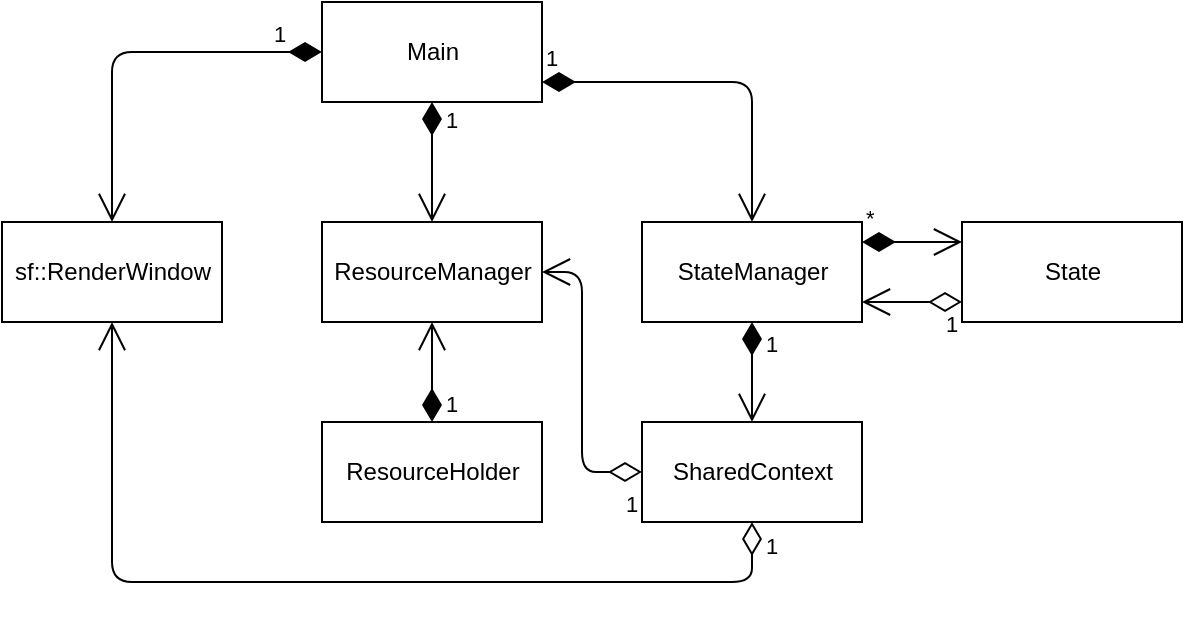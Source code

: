 <mxfile userAgent="Mozilla/5.0 (X11; Linux x86_64) AppleWebKit/537.36 (KHTML, like Gecko) Chrome/51.0.27.84 Safari/537.36" version="5.5.1.6" editor="www.draw.io" type="device"><diagram><mxGraphModel dx="880" dy="500" grid="1" gridSize="10" guides="1" tooltips="1" connect="1" arrows="1" fold="1" page="1" pageScale="1" pageWidth="826" pageHeight="1169" background="#ffffff" math="0" shadow="0"><root><mxCell id="0"/><mxCell id="1" parent="0"/><mxCell id="2" value="Main" style="html=1;rounded=0;shadow=0;glass=0;comic=0;" parent="1" vertex="1"><mxGeometry x="200" y="80" width="110" height="50" as="geometry"/></mxCell><mxCell id="3" value="sf::RenderWindow" style="html=1;rounded=0;shadow=0;glass=0;comic=0;" parent="1" vertex="1"><mxGeometry x="40" y="190" width="110" height="50" as="geometry"/></mxCell><mxCell id="4" value="ResourceManager" style="html=1;rounded=0;shadow=0;glass=0;comic=0;" parent="1" vertex="1"><mxGeometry x="200" y="190" width="110" height="50" as="geometry"/></mxCell><mxCell id="5" value="StateManager" style="html=1;rounded=0;shadow=0;glass=0;comic=0;" parent="1" vertex="1"><mxGeometry x="360" y="190" width="110" height="50" as="geometry"/></mxCell><mxCell id="6" value="1" style="endArrow=open;html=1;endSize=12;startArrow=diamondThin;startSize=14;startFill=1;edgeStyle=orthogonalEdgeStyle;align=left;verticalAlign=bottom;strokeWidth=1;" parent="1" source="2" target="3" edge="1"><mxGeometry x="-0.727" relative="1" as="geometry"><mxPoint x="220" y="180" as="sourcePoint"/><mxPoint x="380" y="180" as="targetPoint"/><mxPoint as="offset"/></mxGeometry></mxCell><mxCell id="7" value="1" style="endArrow=open;html=1;endSize=12;startArrow=diamondThin;startSize=14;startFill=1;edgeStyle=orthogonalEdgeStyle;align=left;verticalAlign=bottom;strokeWidth=1;" parent="1" source="2" target="4" edge="1"><mxGeometry x="-0.4" y="5" relative="1" as="geometry"><mxPoint x="330" y="160" as="sourcePoint"/><mxPoint x="490" y="160" as="targetPoint"/><mxPoint as="offset"/></mxGeometry></mxCell><mxCell id="8" value="1" style="endArrow=open;html=1;endSize=12;startArrow=diamondThin;startSize=14;startFill=1;edgeStyle=orthogonalEdgeStyle;align=left;verticalAlign=bottom;strokeWidth=1;" parent="1" source="2" target="5" edge="1"><mxGeometry x="-1" y="3" relative="1" as="geometry"><mxPoint x="350" y="150" as="sourcePoint"/><mxPoint x="510" y="150" as="targetPoint"/><Array as="points"><mxPoint x="415" y="120"/></Array></mxGeometry></mxCell><mxCell id="9" value="ResourceHolder" style="html=1;rounded=0;shadow=0;glass=0;comic=0;" parent="1" vertex="1"><mxGeometry x="200" y="290" width="110" height="50" as="geometry"/></mxCell><mxCell id="10" value="1" style="endArrow=open;html=1;endSize=12;startArrow=diamondThin;startSize=14;startFill=1;edgeStyle=orthogonalEdgeStyle;align=left;verticalAlign=bottom;strokeWidth=1;" parent="1" source="9" target="4" edge="1"><mxGeometry x="-1" y="-5" relative="1" as="geometry"><mxPoint x="380" y="280" as="sourcePoint"/><mxPoint x="540" y="280" as="targetPoint"/><mxPoint as="offset"/></mxGeometry></mxCell><mxCell id="11" value="SharedContext" style="html=1;rounded=0;shadow=0;glass=0;comic=0;" parent="1" vertex="1"><mxGeometry x="360" y="290" width="110" height="50" as="geometry"/></mxCell><mxCell id="12" value="1" style="endArrow=open;html=1;endSize=12;startArrow=diamondThin;startSize=14;startFill=1;edgeStyle=orthogonalEdgeStyle;align=left;verticalAlign=bottom;strokeWidth=1;" parent="1" source="5" target="11" edge="1"><mxGeometry x="-0.2" y="5" relative="1" as="geometry"><mxPoint x="470" y="250" as="sourcePoint"/><mxPoint x="630" y="250" as="targetPoint"/><mxPoint as="offset"/></mxGeometry></mxCell><mxCell id="13" value="1" style="endArrow=open;html=1;endSize=12;startArrow=diamondThin;startSize=14;startFill=0;edgeStyle=orthogonalEdgeStyle;align=left;verticalAlign=bottom;strokeWidth=1;" parent="1" source="11" target="4" edge="1"><mxGeometry x="-0.857" y="25" relative="1" as="geometry"><mxPoint x="150" y="370" as="sourcePoint"/><mxPoint x="310" y="370" as="targetPoint"/><Array as="points"><mxPoint x="330" y="315"/><mxPoint x="330" y="215"/></Array><mxPoint as="offset"/></mxGeometry></mxCell><mxCell id="14" value="1" style="endArrow=open;html=1;endSize=12;startArrow=diamondThin;startSize=14;startFill=0;edgeStyle=orthogonalEdgeStyle;align=left;verticalAlign=bottom;strokeWidth=1;" parent="1" source="11" target="3" edge="1"><mxGeometry x="-0.913" y="5" relative="1" as="geometry"><mxPoint x="420" y="390" as="sourcePoint"/><mxPoint x="580" y="390" as="targetPoint"/><Array as="points"><mxPoint x="415" y="370"/><mxPoint x="95" y="370"/></Array><mxPoint as="offset"/></mxGeometry></mxCell><mxCell id="15" value="State" style="html=1;rounded=0;shadow=0;glass=0;comic=0;" parent="1" vertex="1"><mxGeometry x="520" y="190" width="110" height="50" as="geometry"/></mxCell><mxCell id="16" value="*" style="endArrow=open;html=1;endSize=12;startArrow=diamondThin;startSize=14;startFill=1;edgeStyle=orthogonalEdgeStyle;align=left;verticalAlign=bottom;strokeWidth=1;" parent="1" source="5" target="15" edge="1"><mxGeometry x="-1" y="3" relative="1" as="geometry"><mxPoint x="480" y="140" as="sourcePoint"/><mxPoint x="640" y="140" as="targetPoint"/><Array as="points"><mxPoint x="500" y="200"/><mxPoint x="500" y="200"/></Array></mxGeometry></mxCell><mxCell id="17" value="1" style="endArrow=open;html=1;endSize=12;startArrow=diamondThin;startSize=14;startFill=0;edgeStyle=orthogonalEdgeStyle;align=left;verticalAlign=bottom;strokeWidth=1;" parent="1" source="15" target="5" edge="1"><mxGeometry x="-0.2" y="22" relative="1" as="geometry"><mxPoint x="530" y="290" as="sourcePoint"/><mxPoint x="550" y="220" as="targetPoint"/><Array as="points"><mxPoint x="500" y="230"/><mxPoint x="500" y="230"/></Array><mxPoint x="10" y="-2" as="offset"/></mxGeometry></mxCell></root></mxGraphModel></diagram></mxfile>